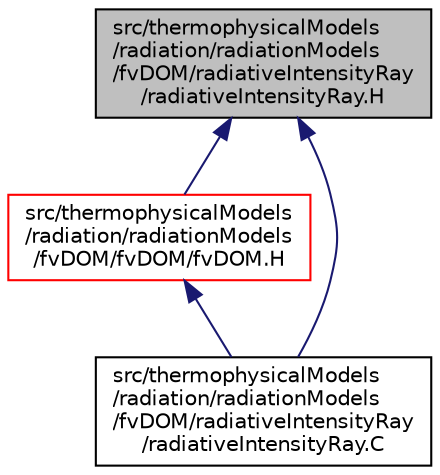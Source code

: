 digraph "src/thermophysicalModels/radiation/radiationModels/fvDOM/radiativeIntensityRay/radiativeIntensityRay.H"
{
  bgcolor="transparent";
  edge [fontname="Helvetica",fontsize="10",labelfontname="Helvetica",labelfontsize="10"];
  node [fontname="Helvetica",fontsize="10",shape=record];
  Node321 [label="src/thermophysicalModels\l/radiation/radiationModels\l/fvDOM/radiativeIntensityRay\l/radiativeIntensityRay.H",height=0.2,width=0.4,color="black", fillcolor="grey75", style="filled", fontcolor="black"];
  Node321 -> Node322 [dir="back",color="midnightblue",fontsize="10",style="solid",fontname="Helvetica"];
  Node322 [label="src/thermophysicalModels\l/radiation/radiationModels\l/fvDOM/fvDOM/fvDOM.H",height=0.2,width=0.4,color="red",URL="$a16409.html"];
  Node322 -> Node326 [dir="back",color="midnightblue",fontsize="10",style="solid",fontname="Helvetica"];
  Node326 [label="src/thermophysicalModels\l/radiation/radiationModels\l/fvDOM/radiativeIntensityRay\l/radiativeIntensityRay.C",height=0.2,width=0.4,color="black",URL="$a16415.html"];
  Node321 -> Node326 [dir="back",color="midnightblue",fontsize="10",style="solid",fontname="Helvetica"];
}
